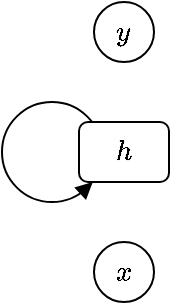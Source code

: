 <mxfile version="26.0.12">
  <diagram name="第 1 页" id="E5q3agL0aor25uI2br0D">
    <mxGraphModel dx="384" dy="251" grid="1" gridSize="10" guides="1" tooltips="1" connect="1" arrows="1" fold="1" page="1" pageScale="1" pageWidth="827" pageHeight="1169" math="1" shadow="0">
      <root>
        <mxCell id="0" />
        <mxCell id="1" parent="0" />
        <mxCell id="cvMqhqMfs5BdFeVytweX-1" value="$$x$$" style="ellipse;whiteSpace=wrap;html=1;aspect=fixed;" vertex="1" parent="1">
          <mxGeometry x="140" y="360" width="30" height="30" as="geometry" />
        </mxCell>
        <mxCell id="cvMqhqMfs5BdFeVytweX-7" value="" style="ellipse;whiteSpace=wrap;html=1;aspect=fixed;" vertex="1" parent="1">
          <mxGeometry x="94" y="290" width="50" height="50" as="geometry" />
        </mxCell>
        <mxCell id="cvMqhqMfs5BdFeVytweX-2" value="$$h$$" style="rounded=1;whiteSpace=wrap;html=1;" vertex="1" parent="1">
          <mxGeometry x="132.5" y="300" width="45" height="30" as="geometry" />
        </mxCell>
        <mxCell id="cvMqhqMfs5BdFeVytweX-3" value="$$y$$" style="ellipse;whiteSpace=wrap;html=1;aspect=fixed;" vertex="1" parent="1">
          <mxGeometry x="140" y="240" width="30" height="30" as="geometry" />
        </mxCell>
        <mxCell id="cvMqhqMfs5BdFeVytweX-8" value="" style="endArrow=block;html=1;rounded=0;entryX=0.039;entryY=0.64;entryDx=0;entryDy=0;entryPerimeter=0;endFill=1;" edge="1" parent="1">
          <mxGeometry width="50" height="50" relative="1" as="geometry">
            <mxPoint x="134" y="335" as="sourcePoint" />
            <mxPoint x="139.4" y="330" as="targetPoint" />
          </mxGeometry>
        </mxCell>
      </root>
    </mxGraphModel>
  </diagram>
</mxfile>

